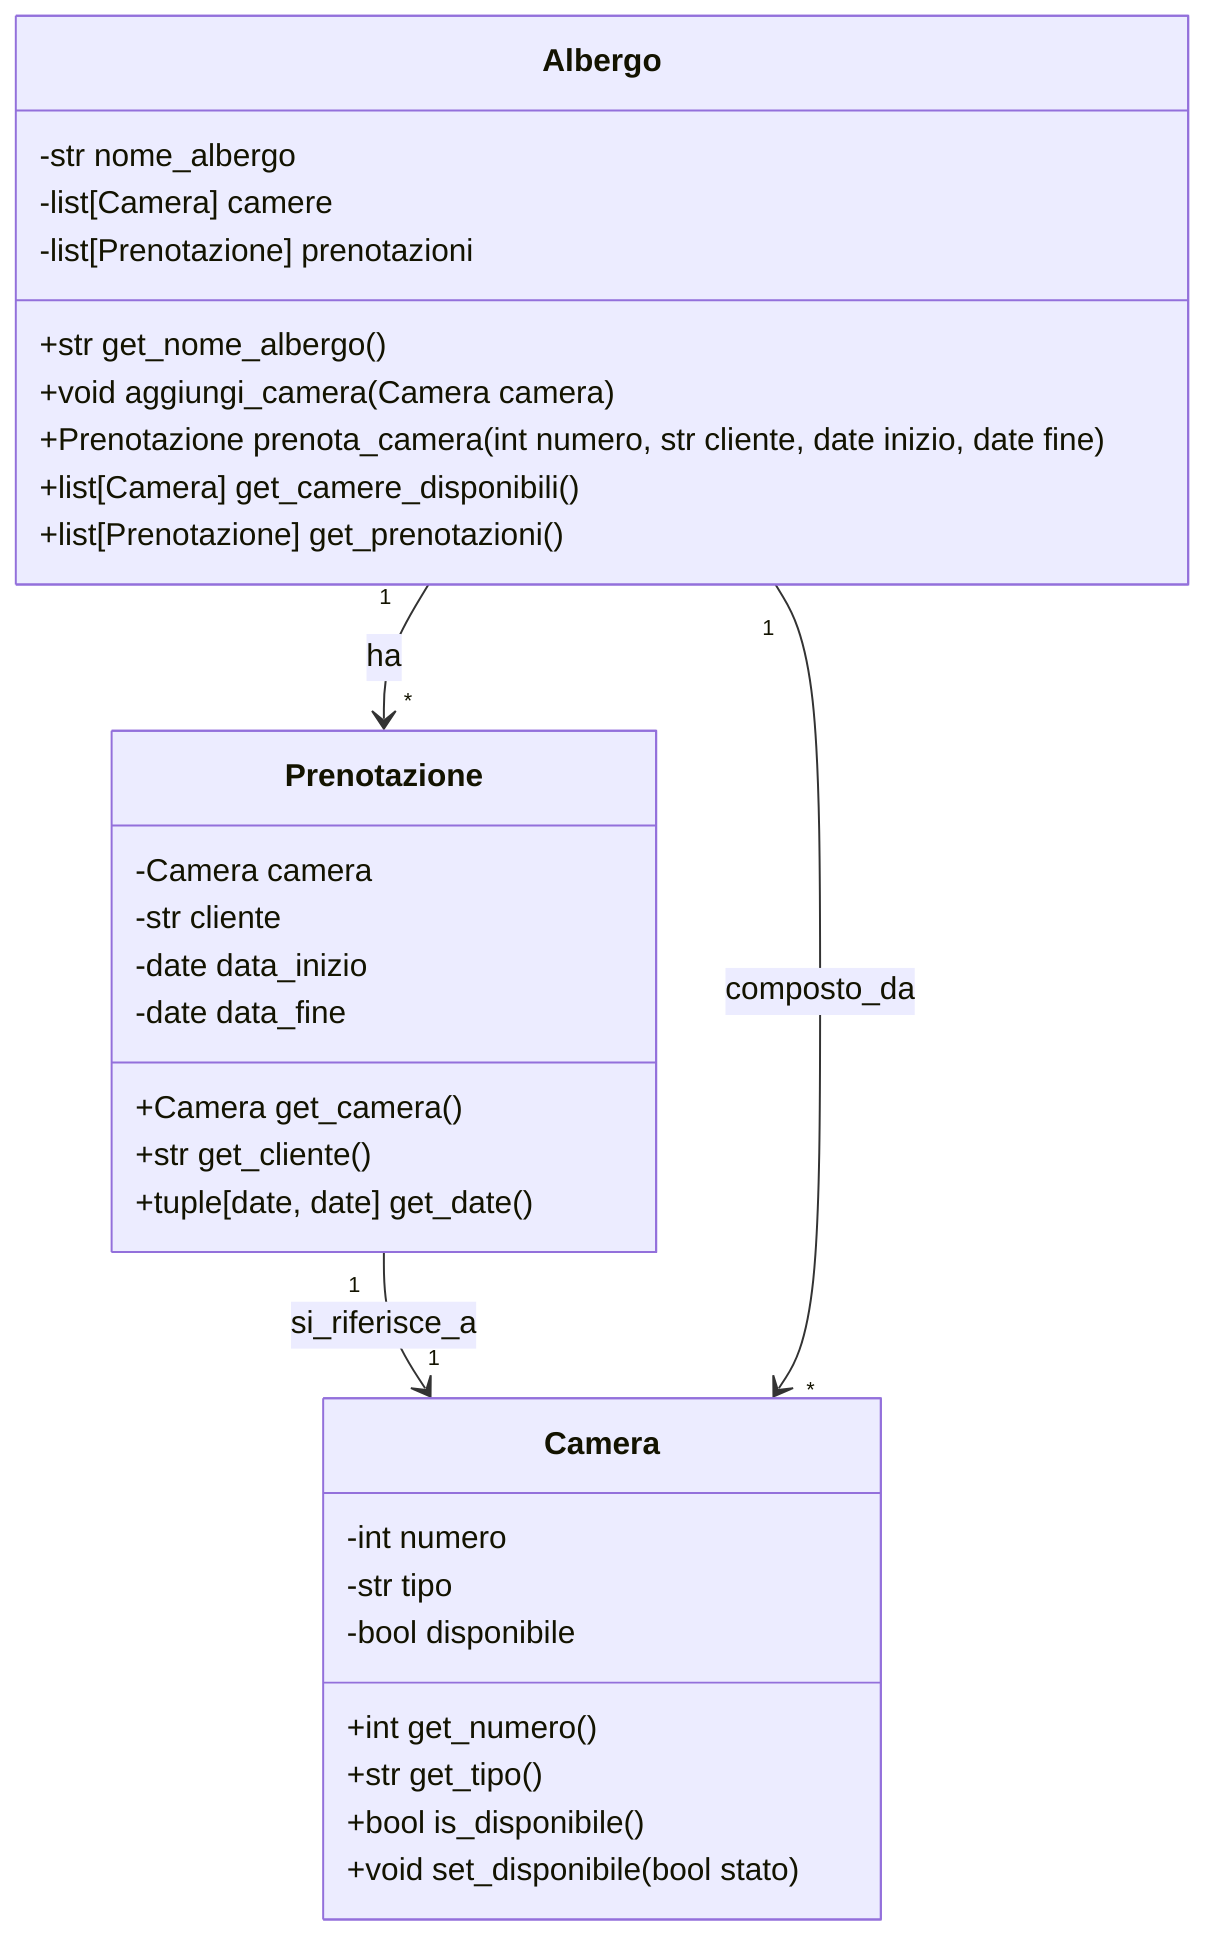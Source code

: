 classDiagram
    class Camera {
        -int numero
        -str tipo
        -bool disponibile
        +int get_numero()
        +str get_tipo()
        +bool is_disponibile()
        +void set_disponibile(bool stato)
    }
    
    class Prenotazione {
        -Camera camera
        -str cliente
        -date data_inizio
        -date data_fine
        +Camera get_camera()
        +str get_cliente()
        +tuple[date, date] get_date()
    }
    
    class Albergo {
        -str nome_albergo
        -list[Camera] camere
        -list[Prenotazione] prenotazioni
        +str get_nome_albergo()
        +void aggiungi_camera(Camera camera)
        +Prenotazione prenota_camera(int numero, str cliente, date inizio, date fine)
        +list[Camera] get_camere_disponibili()
        +list[Prenotazione] get_prenotazioni()
    }

    Prenotazione "1" --> "1" Camera: si_riferisce_a
    Albergo "1" --> "*" Camera: composto_da
    Albergo "1" --> "*" Prenotazione: ha